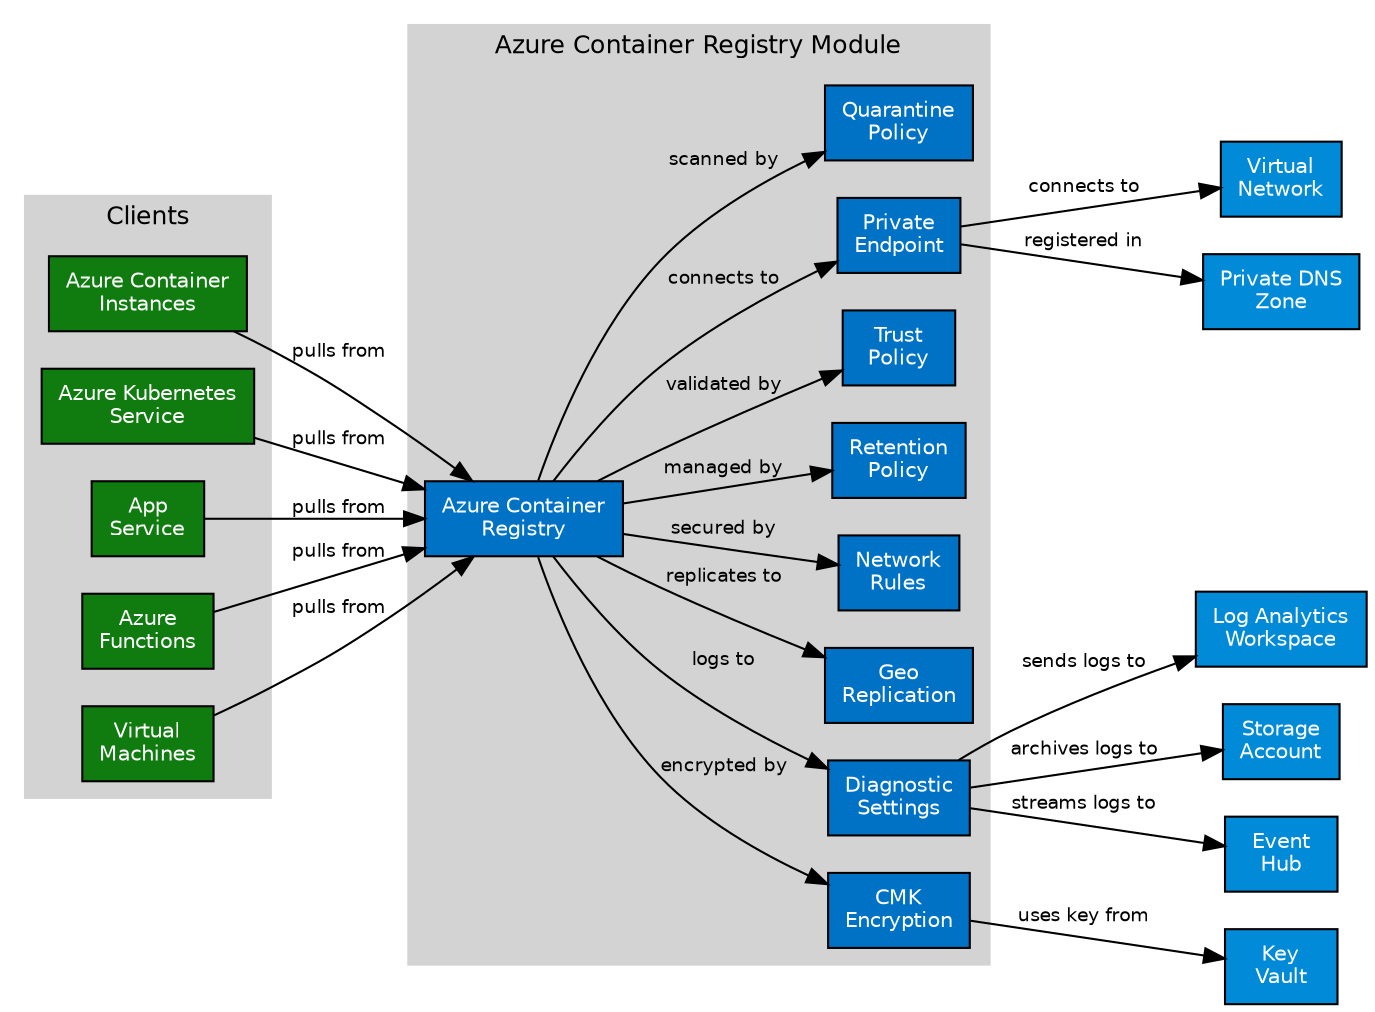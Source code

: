 digraph AzureContainerRegistry {
    graph [fontname="Helvetica", fontsize=12, rankdir=LR];
    node [fontname="Helvetica", fontsize=10, shape=box, style=filled, fillcolor=lightblue];
    edge [fontname="Helvetica", fontsize=9];

    subgraph cluster_0 {
        label = "Azure Container Registry Module";
        style = filled;
        color = lightgrey;
        
        // ACR Resources
        acr [label="Azure Container\nRegistry", shape=box, fillcolor="#0072C6", fontcolor=white];
        private_endpoint [label="Private\nEndpoint", shape=box, fillcolor="#0072C6", fontcolor=white];
        diagnostics [label="Diagnostic\nSettings", shape=box, fillcolor="#0072C6", fontcolor=white];
        geo_replication [label="Geo\nReplication", shape=box, fillcolor="#0072C6", fontcolor=white];
        network_rules [label="Network\nRules", shape=box, fillcolor="#0072C6", fontcolor=white];
        retention_policy [label="Retention\nPolicy", shape=box, fillcolor="#0072C6", fontcolor=white];
        trust_policy [label="Trust\nPolicy", shape=box, fillcolor="#0072C6", fontcolor=white];
        encryption [label="CMK\nEncryption", shape=box, fillcolor="#0072C6", fontcolor=white];
        quarantine_policy [label="Quarantine\nPolicy", shape=box, fillcolor="#0072C6", fontcolor=white];
        
        // Connections
        acr -> private_endpoint [label="connects to"];
        acr -> diagnostics [label="logs to"];
        acr -> geo_replication [label="replicates to"];
        acr -> network_rules [label="secured by"];
        acr -> retention_policy [label="managed by"];
        acr -> trust_policy [label="validated by"];
        acr -> encryption [label="encrypted by"];
        acr -> quarantine_policy [label="scanned by"];
    }
    
    // External Resources
    log_analytics [label="Log Analytics\nWorkspace", shape=box, fillcolor="#008AD7", fontcolor=white];
    storage_account [label="Storage\nAccount", shape=box, fillcolor="#008AD7", fontcolor=white];
    event_hub [label="Event\nHub", shape=box, fillcolor="#008AD7", fontcolor=white];
    key_vault [label="Key\nVault", shape=box, fillcolor="#008AD7", fontcolor=white];
    vnet [label="Virtual\nNetwork", shape=box, fillcolor="#008AD7", fontcolor=white];
    private_dns [label="Private DNS\nZone", shape=box, fillcolor="#008AD7", fontcolor=white];
    
    // Connections to external resources
    diagnostics -> log_analytics [label="sends logs to"];
    diagnostics -> storage_account [label="archives logs to"];
    diagnostics -> event_hub [label="streams logs to"];
    encryption -> key_vault [label="uses key from"];
    private_endpoint -> vnet [label="connects to"];
    private_endpoint -> private_dns [label="registered in"];
    
    // Clients
    subgraph cluster_1 {
        label = "Clients";
        style = filled;
        color = lightgrey;
        
        container_instances [label="Azure Container\nInstances", shape=box, fillcolor="#107C10", fontcolor=white];
        aks [label="Azure Kubernetes\nService", shape=box, fillcolor="#107C10", fontcolor=white];
        app_service [label="App\nService", shape=box, fillcolor="#107C10", fontcolor=white];
        functions [label="Azure\nFunctions", shape=box, fillcolor="#107C10", fontcolor=white];
        vm [label="Virtual\nMachines", shape=box, fillcolor="#107C10", fontcolor=white];
    }
    
    // Client connections
    container_instances -> acr [label="pulls from"];
    aks -> acr [label="pulls from"];
    app_service -> acr [label="pulls from"];
    functions -> acr [label="pulls from"];
    vm -> acr [label="pulls from"];
}
